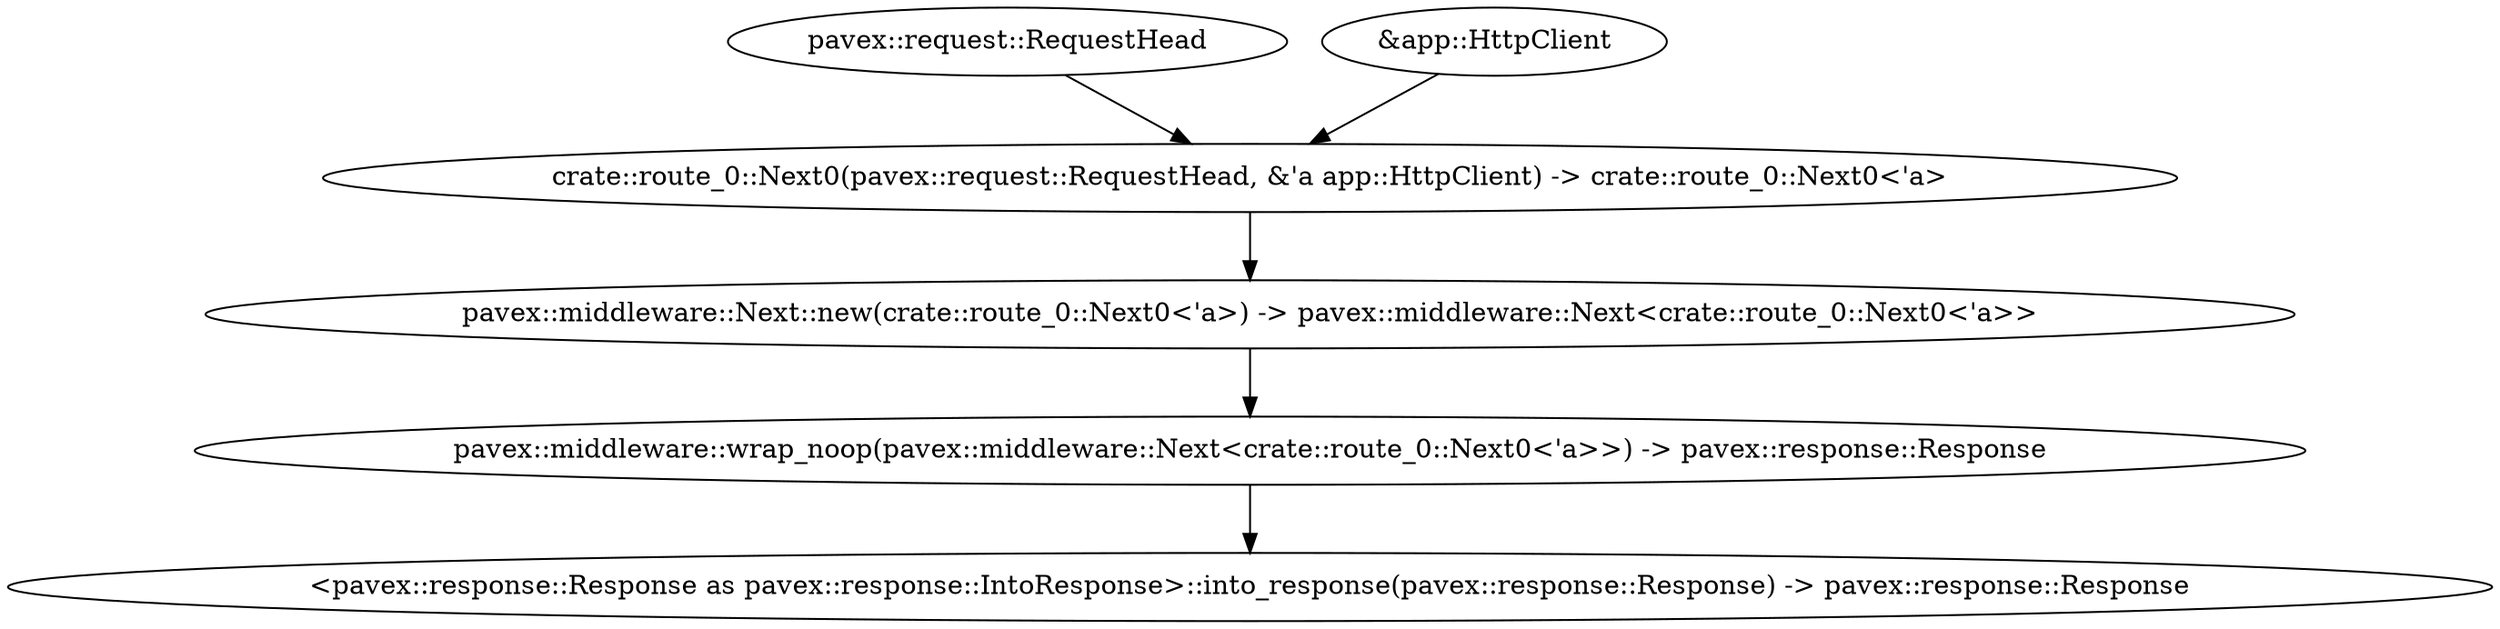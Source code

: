 digraph "GET /home - 0" {
    0 [ label = "pavex::middleware::wrap_noop(pavex::middleware::Next<crate::route_0::Next0<'a>>) -> pavex::response::Response"]
    1 [ label = "pavex::middleware::Next::new(crate::route_0::Next0<'a>) -> pavex::middleware::Next<crate::route_0::Next0<'a>>"]
    2 [ label = "crate::route_0::Next0(pavex::request::RequestHead, &'a app::HttpClient) -> crate::route_0::Next0<'a>"]
    3 [ label = "pavex::request::RequestHead"]
    5 [ label = "<pavex::response::Response as pavex::response::IntoResponse>::into_response(pavex::response::Response) -> pavex::response::Response"]
    6 [ label = "&app::HttpClient"]
    1 -> 0 [ ]
    2 -> 1 [ ]
    3 -> 2 [ ]
    0 -> 5 [ ]
    6 -> 2 [ ]
}

digraph "GET /home - 1" {
    0 [ label = "app::fallible_wrapping_middleware(pavex::middleware::Next<crate::route_0::Next1<'a>>) -> core::prelude::rust_2015::Result<pavex::response::Response, app::MiddlewareError>"]
    1 [ label = "pavex::middleware::Next::new(crate::route_0::Next1<'a>) -> pavex::middleware::Next<crate::route_0::Next1<'a>>"]
    2 [ label = "crate::route_0::Next1(pavex::request::RequestHead, &'a app::HttpClient) -> crate::route_0::Next1<'a>"]
    3 [ label = "pavex::request::RequestHead"]
    5 [ label = "core::prelude::rust_2015::Result<pavex::response::Response, app::MiddlewareError> -> pavex::response::Response"]
    6 [ label = "core::prelude::rust_2015::Result<pavex::response::Response, app::MiddlewareError> -> app::MiddlewareError"]
    7 [ label = "<pavex::response::Response as pavex::response::IntoResponse>::into_response(pavex::response::Response) -> pavex::response::Response"]
    8 [ label = "app::handle_middleware_error(&app::MiddlewareError) -> pavex::response::Response"]
    9 [ label = "<pavex::response::Response as pavex::response::IntoResponse>::into_response(pavex::response::Response) -> pavex::response::Response"]
    10 [ label = "`match`"]
    11 [ label = "&app::HttpClient"]
    1 -> 0 [ ]
    2 -> 1 [ ]
    3 -> 2 [ ]
    10 -> 5 [ ]
    10 -> 6 [ ]
    6 -> 8 [ label = "&"]
    5 -> 7 [ ]
    8 -> 9 [ ]
    0 -> 10 [ ]
    11 -> 2 [ ]
}

digraph "GET /home - 2" {
    0 [ label = "app::fallible_pre() -> core::prelude::rust_2015::Result<pavex::middleware::Processing, app::PreError>"]
    1 [ label = "core::prelude::rust_2015::Result<pavex::middleware::Processing, app::PreError> -> pavex::middleware::Processing"]
    2 [ label = "core::prelude::rust_2015::Result<pavex::middleware::Processing, app::PreError> -> app::PreError"]
    3 [ label = "app::pre_error(&app::PreError) -> pavex::response::Response"]
    4 [ label = "<pavex::response::Response as pavex::response::IntoResponse>::into_response(pavex::response::Response) -> pavex::response::Response"]
    5 [ label = "pavex::middleware::Processing::EarlyReturn(pavex::response::Response) -> pavex::middleware::Processing<T>"]
    6 [ label = "`match`"]
    6 -> 1 [ ]
    6 -> 2 [ ]
    2 -> 3 [ label = "&"]
    3 -> 4 [ ]
    4 -> 5 [ ]
    0 -> 6 [ ]
}

digraph "GET /home - 3" {
    0 [ label = "app::request_handler(std::path::PathBuf, app::Logger, &app::HttpClient) -> core::prelude::rust_2015::Result<pavex::response::Response, app::HandlerError>"]
    1 [ label = "core::prelude::rust_2015::Result<std::path::PathBuf, app::ExtractPathError<alloc::string::String>> -> std::path::PathBuf"]
    2 [ label = "core::prelude::rust_2015::Result<app::Logger, app::LoggerError> -> app::Logger"]
    4 [ label = "app::logger() -> core::prelude::rust_2015::Result<app::Logger, app::LoggerError>"]
    5 [ label = "app::extract_path(pavex::request::RequestHead) -> core::prelude::rust_2015::Result<std::path::PathBuf, app::ExtractPathError<alloc::string::String>>"]
    6 [ label = "pavex::request::RequestHead"]
    7 [ label = "core::prelude::rust_2015::Result<pavex::response::Response, app::HandlerError> -> pavex::response::Response"]
    8 [ label = "core::prelude::rust_2015::Result<pavex::response::Response, app::HandlerError> -> app::HandlerError"]
    9 [ label = "core::prelude::rust_2015::Result<app::Logger, app::LoggerError> -> app::LoggerError"]
    10 [ label = "core::prelude::rust_2015::Result<std::path::PathBuf, app::ExtractPathError<alloc::string::String>> -> app::ExtractPathError<alloc::string::String>"]
    11 [ label = "<pavex::response::Response as pavex::response::IntoResponse>::into_response(pavex::response::Response) -> pavex::response::Response"]
    12 [ label = "app::handle_handler_error(&app::HandlerError) -> pavex::response::Response"]
    13 [ label = "app::handle_logger_error(&app::LoggerError) -> pavex::response::Response"]
    14 [ label = "app::handle_extract_path_error(&app::ExtractPathError<alloc::string::String>, app::Logger) -> pavex::response::Response"]
    15 [ label = "core::prelude::rust_2015::Result<app::Logger, app::LoggerError> -> app::Logger"]
    16 [ label = "app::logger() -> core::prelude::rust_2015::Result<app::Logger, app::LoggerError>"]
    17 [ label = "<pavex::response::Response as pavex::response::IntoResponse>::into_response(pavex::response::Response) -> pavex::response::Response"]
    18 [ label = "<pavex::response::Response as pavex::response::IntoResponse>::into_response(pavex::response::Response) -> pavex::response::Response"]
    19 [ label = "<pavex::response::Response as pavex::response::IntoResponse>::into_response(pavex::response::Response) -> pavex::response::Response"]
    20 [ label = "core::prelude::rust_2015::Result<app::Logger, app::LoggerError> -> app::LoggerError"]
    21 [ label = "app::handle_logger_error(&app::LoggerError) -> pavex::response::Response"]
    22 [ label = "<pavex::response::Response as pavex::response::IntoResponse>::into_response(pavex::response::Response) -> pavex::response::Response"]
    23 [ label = "`match`"]
    24 [ label = "`match`"]
    25 [ label = "`match`"]
    26 [ label = "`match`"]
    27 [ label = "&app::HttpClient"]
    2 -> 0 [ ]
    24 -> 9 [ ]
    1 -> 0 [ ]
    25 -> 10 [ ]
    6 -> 5 [ ]
    25 -> 1 [ ]
    24 -> 2 [ ]
    23 -> 7 [ ]
    23 -> 8 [ ]
    10 -> 14 [ label = "&"]
    15 -> 14 [ ]
    26 -> 20 [ ]
    9 -> 13 [ label = "&"]
    8 -> 12 [ label = "&"]
    7 -> 11 [ ]
    26 -> 15 [ ]
    14 -> 19 [ ]
    13 -> 18 [ ]
    12 -> 17 [ ]
    20 -> 21 [ label = "&"]
    21 -> 22 [ ]
    0 -> 23 [ ]
    4 -> 24 [ ]
    5 -> 25 [ ]
    16 -> 26 [ ]
    27 -> 0 [ ]
}

digraph "GET /home - 4" {
    0 [ label = "app::fallible_post(pavex::response::Response) -> core::prelude::rust_2015::Result<pavex::response::Response, app::PostError>"]
    1 [ label = "pavex::response::Response"]
    2 [ label = "core::prelude::rust_2015::Result<pavex::response::Response, app::PostError> -> pavex::response::Response"]
    3 [ label = "core::prelude::rust_2015::Result<pavex::response::Response, app::PostError> -> app::PostError"]
    4 [ label = "<pavex::response::Response as pavex::response::IntoResponse>::into_response(pavex::response::Response) -> pavex::response::Response"]
    5 [ label = "app::post_error(&app::PostError) -> pavex::response::Response"]
    6 [ label = "<pavex::response::Response as pavex::response::IntoResponse>::into_response(pavex::response::Response) -> pavex::response::Response"]
    7 [ label = "`match`"]
    1 -> 0 [ ]
    7 -> 2 [ ]
    7 -> 3 [ ]
    3 -> 5 [ label = "&"]
    2 -> 4 [ ]
    5 -> 6 [ ]
    0 -> 7 [ ]
}

digraph "* /home - 0" {
    0 [ label = "pavex::middleware::wrap_noop(pavex::middleware::Next<crate::route_1::Next0<'a>>) -> pavex::response::Response"]
    1 [ label = "pavex::middleware::Next::new(crate::route_1::Next0<'a>) -> pavex::middleware::Next<crate::route_1::Next0<'a>>"]
    2 [ label = "crate::route_1::Next0(&'a pavex::router::AllowedMethods) -> crate::route_1::Next0<'a>"]
    4 [ label = "<pavex::response::Response as pavex::response::IntoResponse>::into_response(pavex::response::Response) -> pavex::response::Response"]
    5 [ label = "&pavex::router::AllowedMethods"]
    1 -> 0 [ ]
    2 -> 1 [ ]
    0 -> 4 [ ]
    5 -> 2 [ ]
}

digraph "* /home - 1" {
    0 [ label = "app::fallible_wrapping_middleware(pavex::middleware::Next<crate::route_1::Next1<'a>>) -> core::prelude::rust_2015::Result<pavex::response::Response, app::MiddlewareError>"]
    1 [ label = "pavex::middleware::Next::new(crate::route_1::Next1<'a>) -> pavex::middleware::Next<crate::route_1::Next1<'a>>"]
    2 [ label = "crate::route_1::Next1(&'a pavex::router::AllowedMethods) -> crate::route_1::Next1<'a>"]
    4 [ label = "core::prelude::rust_2015::Result<pavex::response::Response, app::MiddlewareError> -> pavex::response::Response"]
    5 [ label = "core::prelude::rust_2015::Result<pavex::response::Response, app::MiddlewareError> -> app::MiddlewareError"]
    6 [ label = "<pavex::response::Response as pavex::response::IntoResponse>::into_response(pavex::response::Response) -> pavex::response::Response"]
    7 [ label = "app::handle_middleware_error(&app::MiddlewareError) -> pavex::response::Response"]
    8 [ label = "<pavex::response::Response as pavex::response::IntoResponse>::into_response(pavex::response::Response) -> pavex::response::Response"]
    9 [ label = "`match`"]
    10 [ label = "&pavex::router::AllowedMethods"]
    1 -> 0 [ ]
    2 -> 1 [ ]
    9 -> 4 [ ]
    9 -> 5 [ ]
    5 -> 7 [ label = "&"]
    4 -> 6 [ ]
    7 -> 8 [ ]
    0 -> 9 [ ]
    10 -> 2 [ ]
}

digraph "* /home - 2" {
    0 [ label = "app::fallible_pre() -> core::prelude::rust_2015::Result<pavex::middleware::Processing, app::PreError>"]
    1 [ label = "core::prelude::rust_2015::Result<pavex::middleware::Processing, app::PreError> -> pavex::middleware::Processing"]
    2 [ label = "core::prelude::rust_2015::Result<pavex::middleware::Processing, app::PreError> -> app::PreError"]
    3 [ label = "app::pre_error(&app::PreError) -> pavex::response::Response"]
    4 [ label = "<pavex::response::Response as pavex::response::IntoResponse>::into_response(pavex::response::Response) -> pavex::response::Response"]
    5 [ label = "pavex::middleware::Processing::EarlyReturn(pavex::response::Response) -> pavex::middleware::Processing<T>"]
    6 [ label = "`match`"]
    6 -> 1 [ ]
    6 -> 2 [ ]
    2 -> 3 [ label = "&"]
    3 -> 4 [ ]
    4 -> 5 [ ]
    0 -> 6 [ ]
}

digraph "* /home - 3" {
    0 [ label = "pavex::router::default_fallback(&pavex::router::AllowedMethods) -> pavex::response::Response"]
    2 [ label = "<pavex::response::Response as pavex::response::IntoResponse>::into_response(pavex::response::Response) -> pavex::response::Response"]
    3 [ label = "&pavex::router::AllowedMethods"]
    0 -> 2 [ ]
    3 -> 0 [ ]
}

digraph "* /home - 4" {
    0 [ label = "app::fallible_post(pavex::response::Response) -> core::prelude::rust_2015::Result<pavex::response::Response, app::PostError>"]
    1 [ label = "pavex::response::Response"]
    2 [ label = "core::prelude::rust_2015::Result<pavex::response::Response, app::PostError> -> pavex::response::Response"]
    3 [ label = "core::prelude::rust_2015::Result<pavex::response::Response, app::PostError> -> app::PostError"]
    4 [ label = "<pavex::response::Response as pavex::response::IntoResponse>::into_response(pavex::response::Response) -> pavex::response::Response"]
    5 [ label = "app::post_error(&app::PostError) -> pavex::response::Response"]
    6 [ label = "<pavex::response::Response as pavex::response::IntoResponse>::into_response(pavex::response::Response) -> pavex::response::Response"]
    7 [ label = "`match`"]
    1 -> 0 [ ]
    7 -> 2 [ ]
    7 -> 3 [ ]
    3 -> 5 [ label = "&"]
    2 -> 4 [ ]
    5 -> 6 [ ]
    0 -> 7 [ ]
}

digraph app_state {
    0 [ label = "crate::ApplicationState(app::HttpClient) -> crate::ApplicationState"]
    1 [ label = "core::prelude::rust_2015::Result<app::HttpClient, app::HttpClientError> -> app::HttpClient"]
    2 [ label = "app::http_client(app::Config) -> core::prelude::rust_2015::Result<app::HttpClient, app::HttpClientError>"]
    3 [ label = "app::Config"]
    4 [ label = "core::result::Result::Ok(crate::ApplicationState) -> core::result::Result<crate::ApplicationState, crate::ApplicationStateError>"]
    5 [ label = "core::prelude::rust_2015::Result<app::HttpClient, app::HttpClientError> -> app::HttpClientError"]
    6 [ label = "crate::ApplicationStateError::HttpClient(app::HttpClientError) -> crate::ApplicationStateError"]
    7 [ label = "core::result::Result::Err(crate::ApplicationStateError) -> core::result::Result<crate::ApplicationState, crate::ApplicationStateError>"]
    8 [ label = "`match`"]
    1 -> 0 [ ]
    8 -> 5 [ ]
    3 -> 2 [ ]
    8 -> 1 [ ]
    0 -> 4 [ ]
    5 -> 6 [ ]
    6 -> 7 [ ]
    2 -> 8 [ ]
}
